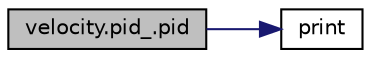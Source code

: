 digraph "velocity.pid_.pid"
{
 // INTERACTIVE_SVG=YES
  edge [fontname="Helvetica",fontsize="10",labelfontname="Helvetica",labelfontsize="10"];
  node [fontname="Helvetica",fontsize="10",shape=record];
  rankdir="LR";
  Node1 [label="velocity.pid_.pid",height=0.2,width=0.4,color="black", fillcolor="grey75", style="filled", fontcolor="black"];
  Node1 -> Node2 [color="midnightblue",fontsize="10",style="solid",fontname="Helvetica"];
  Node2 [label="print",height=0.2,width=0.4,color="black", fillcolor="white", style="filled",URL="$dc/ddd/node__class_8cpp.html#abc62c9d234b4194b3886013a7dbd1232"];
}
